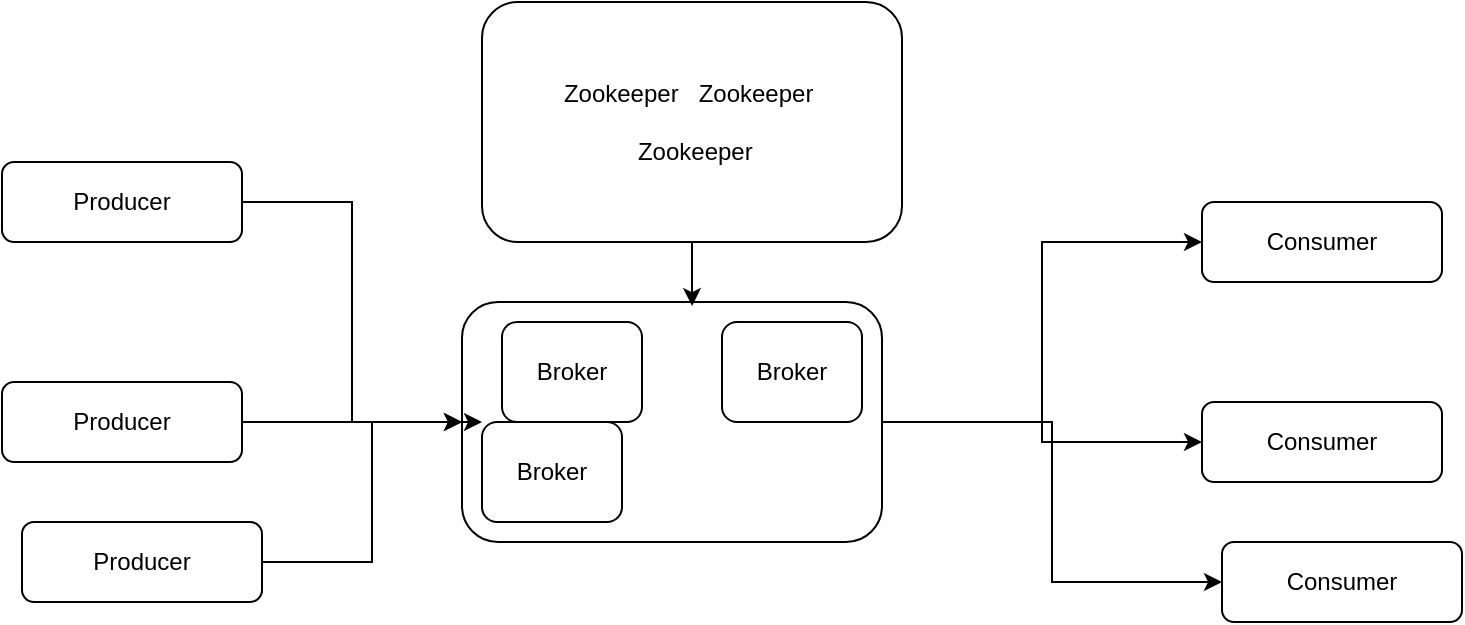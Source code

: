 <mxfile version="22.0.6" type="github">
  <diagram id="C5RBs43oDa-KdzZeNtuy" name="Page-1">
    <mxGraphModel dx="1050" dy="558" grid="1" gridSize="10" guides="1" tooltips="1" connect="1" arrows="1" fold="1" page="1" pageScale="1" pageWidth="827" pageHeight="1169" math="0" shadow="0">
      <root>
        <mxCell id="WIyWlLk6GJQsqaUBKTNV-0" />
        <mxCell id="WIyWlLk6GJQsqaUBKTNV-1" parent="WIyWlLk6GJQsqaUBKTNV-0" />
        <mxCell id="M6uNIFvtEXrNMY2V4HPZ-9" style="edgeStyle=orthogonalEdgeStyle;rounded=0;orthogonalLoop=1;jettySize=auto;html=1;exitX=1;exitY=0.5;exitDx=0;exitDy=0;entryX=0;entryY=0.5;entryDx=0;entryDy=0;" edge="1" parent="WIyWlLk6GJQsqaUBKTNV-1" source="WIyWlLk6GJQsqaUBKTNV-3" target="WIyWlLk6GJQsqaUBKTNV-11">
          <mxGeometry relative="1" as="geometry" />
        </mxCell>
        <mxCell id="WIyWlLk6GJQsqaUBKTNV-3" value="Producer" style="rounded=1;whiteSpace=wrap;html=1;fontSize=12;glass=0;strokeWidth=1;shadow=0;" parent="WIyWlLk6GJQsqaUBKTNV-1" vertex="1">
          <mxGeometry x="20" y="90" width="120" height="40" as="geometry" />
        </mxCell>
        <mxCell id="WIyWlLk6GJQsqaUBKTNV-9" value="Yes" style="edgeStyle=orthogonalEdgeStyle;rounded=0;html=1;jettySize=auto;orthogonalLoop=1;fontSize=11;endArrow=block;endFill=0;endSize=8;strokeWidth=1;shadow=0;labelBackgroundColor=none;" parent="WIyWlLk6GJQsqaUBKTNV-1" target="WIyWlLk6GJQsqaUBKTNV-12" edge="1">
          <mxGeometry y="10" relative="1" as="geometry">
            <mxPoint as="offset" />
            <mxPoint x="270" y="330" as="sourcePoint" />
          </mxGeometry>
        </mxCell>
        <mxCell id="M6uNIFvtEXrNMY2V4HPZ-15" style="edgeStyle=orthogonalEdgeStyle;rounded=0;orthogonalLoop=1;jettySize=auto;html=1;" edge="1" parent="WIyWlLk6GJQsqaUBKTNV-1" source="WIyWlLk6GJQsqaUBKTNV-11" target="M6uNIFvtEXrNMY2V4HPZ-13">
          <mxGeometry relative="1" as="geometry" />
        </mxCell>
        <mxCell id="M6uNIFvtEXrNMY2V4HPZ-16" style="edgeStyle=orthogonalEdgeStyle;rounded=0;orthogonalLoop=1;jettySize=auto;html=1;entryX=0;entryY=0.5;entryDx=0;entryDy=0;" edge="1" parent="WIyWlLk6GJQsqaUBKTNV-1" source="WIyWlLk6GJQsqaUBKTNV-11" target="M6uNIFvtEXrNMY2V4HPZ-12">
          <mxGeometry relative="1" as="geometry" />
        </mxCell>
        <mxCell id="M6uNIFvtEXrNMY2V4HPZ-17" style="edgeStyle=orthogonalEdgeStyle;rounded=0;orthogonalLoop=1;jettySize=auto;html=1;" edge="1" parent="WIyWlLk6GJQsqaUBKTNV-1" source="WIyWlLk6GJQsqaUBKTNV-11" target="M6uNIFvtEXrNMY2V4HPZ-14">
          <mxGeometry relative="1" as="geometry" />
        </mxCell>
        <mxCell id="WIyWlLk6GJQsqaUBKTNV-11" value="" style="rounded=1;whiteSpace=wrap;html=1;fontSize=12;glass=0;strokeWidth=1;shadow=0;" parent="WIyWlLk6GJQsqaUBKTNV-1" vertex="1">
          <mxGeometry x="250" y="160" width="210" height="120" as="geometry" />
        </mxCell>
        <mxCell id="M6uNIFvtEXrNMY2V4HPZ-10" value="" style="edgeStyle=orthogonalEdgeStyle;rounded=0;orthogonalLoop=1;jettySize=auto;html=1;" edge="1" parent="WIyWlLk6GJQsqaUBKTNV-1" source="M6uNIFvtEXrNMY2V4HPZ-0" target="WIyWlLk6GJQsqaUBKTNV-11">
          <mxGeometry relative="1" as="geometry" />
        </mxCell>
        <mxCell id="M6uNIFvtEXrNMY2V4HPZ-0" value="Producer" style="rounded=1;whiteSpace=wrap;html=1;fontSize=12;glass=0;strokeWidth=1;shadow=0;" vertex="1" parent="WIyWlLk6GJQsqaUBKTNV-1">
          <mxGeometry x="20" y="200" width="120" height="40" as="geometry" />
        </mxCell>
        <mxCell id="M6uNIFvtEXrNMY2V4HPZ-11" value="" style="edgeStyle=orthogonalEdgeStyle;rounded=0;orthogonalLoop=1;jettySize=auto;html=1;" edge="1" parent="WIyWlLk6GJQsqaUBKTNV-1" source="M6uNIFvtEXrNMY2V4HPZ-1" target="M6uNIFvtEXrNMY2V4HPZ-5">
          <mxGeometry relative="1" as="geometry">
            <Array as="points">
              <mxPoint x="205" y="290" />
              <mxPoint x="205" y="220" />
            </Array>
          </mxGeometry>
        </mxCell>
        <mxCell id="M6uNIFvtEXrNMY2V4HPZ-1" value="Producer" style="rounded=1;whiteSpace=wrap;html=1;fontSize=12;glass=0;strokeWidth=1;shadow=0;" vertex="1" parent="WIyWlLk6GJQsqaUBKTNV-1">
          <mxGeometry x="30" y="270" width="120" height="40" as="geometry" />
        </mxCell>
        <mxCell id="M6uNIFvtEXrNMY2V4HPZ-4" value="Broker" style="rounded=1;whiteSpace=wrap;html=1;fontSize=12;glass=0;strokeWidth=1;shadow=0;" vertex="1" parent="WIyWlLk6GJQsqaUBKTNV-1">
          <mxGeometry x="270" y="170" width="70" height="50" as="geometry" />
        </mxCell>
        <mxCell id="M6uNIFvtEXrNMY2V4HPZ-5" value="Broker" style="rounded=1;whiteSpace=wrap;html=1;fontSize=12;glass=0;strokeWidth=1;shadow=0;" vertex="1" parent="WIyWlLk6GJQsqaUBKTNV-1">
          <mxGeometry x="260" y="220" width="70" height="50" as="geometry" />
        </mxCell>
        <mxCell id="M6uNIFvtEXrNMY2V4HPZ-8" value="Broker" style="rounded=1;whiteSpace=wrap;html=1;fontSize=12;glass=0;strokeWidth=1;shadow=0;" vertex="1" parent="WIyWlLk6GJQsqaUBKTNV-1">
          <mxGeometry x="380" y="170" width="70" height="50" as="geometry" />
        </mxCell>
        <mxCell id="M6uNIFvtEXrNMY2V4HPZ-12" value="Consumer" style="rounded=1;whiteSpace=wrap;html=1;fontSize=12;glass=0;strokeWidth=1;shadow=0;" vertex="1" parent="WIyWlLk6GJQsqaUBKTNV-1">
          <mxGeometry x="620" y="110" width="120" height="40" as="geometry" />
        </mxCell>
        <mxCell id="M6uNIFvtEXrNMY2V4HPZ-13" value="Consumer" style="rounded=1;whiteSpace=wrap;html=1;fontSize=12;glass=0;strokeWidth=1;shadow=0;" vertex="1" parent="WIyWlLk6GJQsqaUBKTNV-1">
          <mxGeometry x="620" y="210" width="120" height="40" as="geometry" />
        </mxCell>
        <mxCell id="M6uNIFvtEXrNMY2V4HPZ-14" value="Consumer" style="rounded=1;whiteSpace=wrap;html=1;fontSize=12;glass=0;strokeWidth=1;shadow=0;" vertex="1" parent="WIyWlLk6GJQsqaUBKTNV-1">
          <mxGeometry x="630" y="280" width="120" height="40" as="geometry" />
        </mxCell>
        <mxCell id="M6uNIFvtEXrNMY2V4HPZ-22" value="&lt;div&gt;Zookeeper&amp;nbsp;&amp;nbsp; Zookeeper&amp;nbsp;&lt;/div&gt;&lt;div&gt;&lt;br&gt;&lt;/div&gt;&lt;div&gt;&amp;nbsp;Zookeeper&lt;/div&gt;" style="rounded=1;whiteSpace=wrap;html=1;fontSize=12;glass=0;strokeWidth=1;shadow=0;" vertex="1" parent="WIyWlLk6GJQsqaUBKTNV-1">
          <mxGeometry x="260" y="10" width="210" height="120" as="geometry" />
        </mxCell>
        <mxCell id="M6uNIFvtEXrNMY2V4HPZ-24" style="edgeStyle=orthogonalEdgeStyle;rounded=0;orthogonalLoop=1;jettySize=auto;html=1;entryX=0.548;entryY=0.017;entryDx=0;entryDy=0;entryPerimeter=0;" edge="1" parent="WIyWlLk6GJQsqaUBKTNV-1" source="M6uNIFvtEXrNMY2V4HPZ-22" target="WIyWlLk6GJQsqaUBKTNV-11">
          <mxGeometry relative="1" as="geometry" />
        </mxCell>
      </root>
    </mxGraphModel>
  </diagram>
</mxfile>

